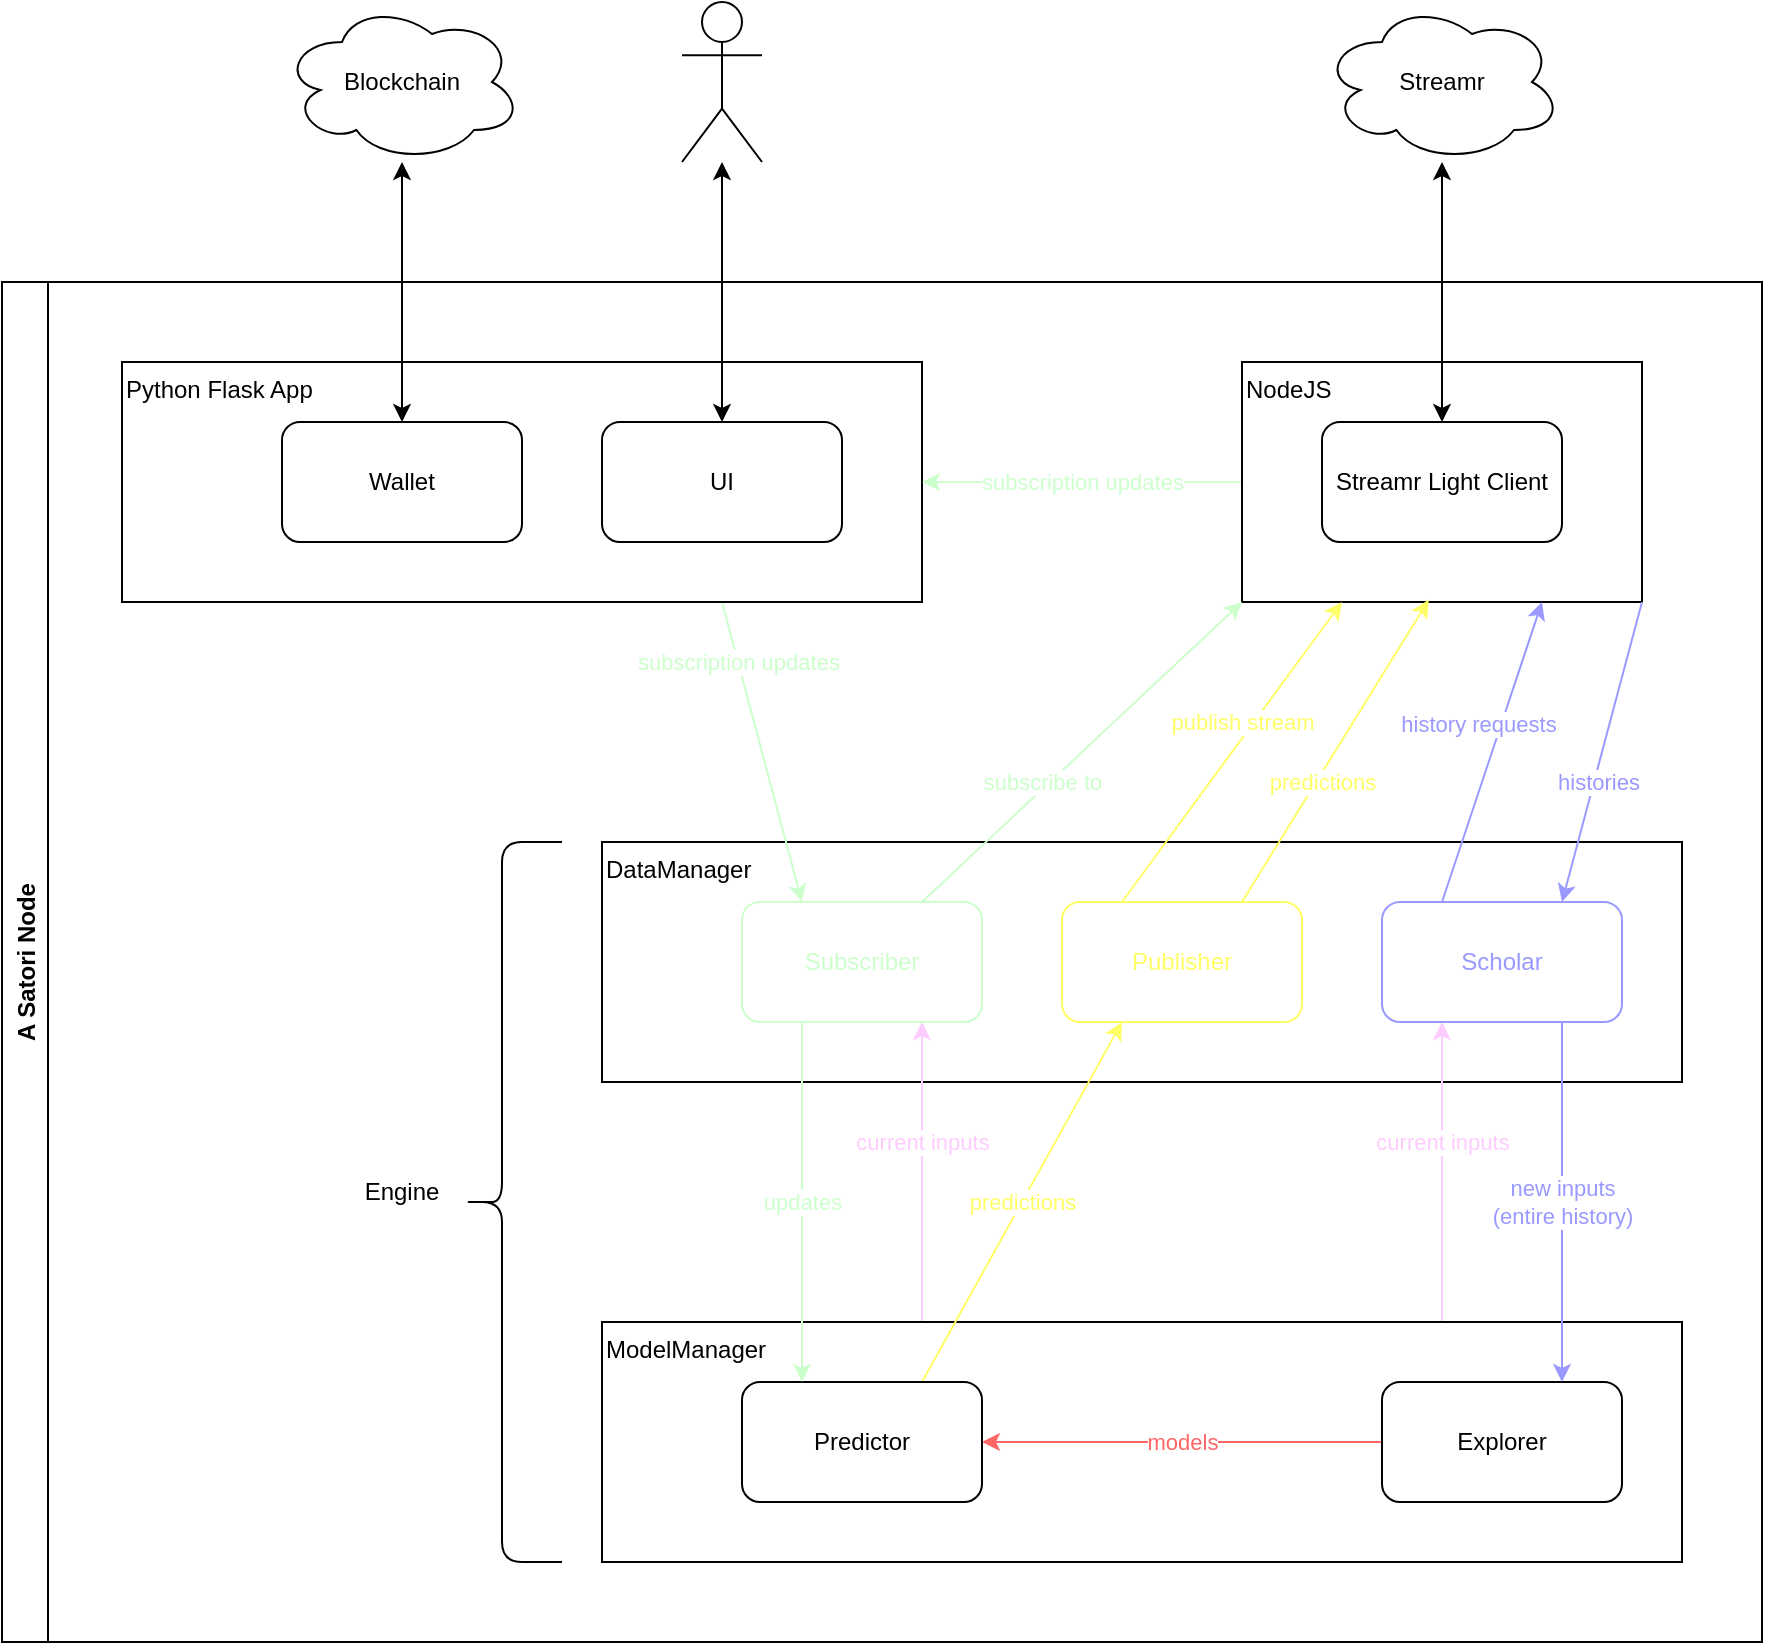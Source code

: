 <mxfile>
    <diagram id="AnMDn8guutcr-QvqUZM-" name="Page-1">
        <mxGraphModel dx="1781" dy="1672" grid="0" gridSize="10" guides="0" tooltips="1" connect="1" arrows="1" fold="1" page="0" pageScale="1" pageWidth="850" pageHeight="1100" math="0" shadow="0">
            <root>
                <mxCell id="0"/>
                <mxCell id="1" parent="0"/>
                <mxCell id="41" value="" style="shape=umlActor;verticalLabelPosition=bottom;verticalAlign=top;html=1;outlineConnect=0;" vertex="1" parent="1">
                    <mxGeometry x="480" y="-1100" width="40" height="80" as="geometry"/>
                </mxCell>
                <mxCell id="47" value="Streamr" style="ellipse;shape=cloud;whiteSpace=wrap;html=1;" vertex="1" parent="1">
                    <mxGeometry x="800" y="-1100" width="120" height="80" as="geometry"/>
                </mxCell>
                <mxCell id="49" value="Blockchain" style="ellipse;shape=cloud;whiteSpace=wrap;html=1;" vertex="1" parent="1">
                    <mxGeometry x="280" y="-1100" width="120" height="80" as="geometry"/>
                </mxCell>
                <mxCell id="68" value="A Satori Node" style="swimlane;horizontal=0;" vertex="1" parent="1">
                    <mxGeometry x="140" y="-960" width="880" height="680" as="geometry"/>
                </mxCell>
                <mxCell id="18" value="DataManager" style="rounded=0;whiteSpace=wrap;html=1;align=left;verticalAlign=top;" vertex="1" parent="68">
                    <mxGeometry x="300" y="280" width="540" height="120" as="geometry"/>
                </mxCell>
                <mxCell id="73" value="&lt;font color=&quot;#ffccff&quot;&gt;current inputs&lt;/font&gt;" style="edgeStyle=none;html=1;exitX=0.25;exitY=0;exitDx=0;exitDy=0;entryX=0.25;entryY=1;entryDx=0;entryDy=0;fontColor=#CCFFCC;startArrow=none;startFill=0;endArrow=classic;endFill=1;strokeColor=#FFCCFF;" edge="1" parent="68" source="6" target="4">
                    <mxGeometry x="0.333" relative="1" as="geometry">
                        <mxPoint as="offset"/>
                    </mxGeometry>
                </mxCell>
                <mxCell id="74" value="&lt;font color=&quot;#ffccff&quot;&gt;current inputs&lt;/font&gt;" style="edgeStyle=none;html=1;entryX=0.75;entryY=1;entryDx=0;entryDy=0;fontColor=#CCFFCC;startArrow=none;startFill=0;endArrow=classic;endFill=1;strokeColor=#FFCCFF;exitX=0.75;exitY=0;exitDx=0;exitDy=0;" edge="1" parent="68" source="5" target="2">
                    <mxGeometry x="0.333" relative="1" as="geometry">
                        <mxPoint as="offset"/>
                    </mxGeometry>
                </mxCell>
                <mxCell id="17" value="ModelManager" style="rounded=0;whiteSpace=wrap;html=1;align=left;verticalAlign=top;" vertex="1" parent="68">
                    <mxGeometry x="300" y="520" width="540" height="120" as="geometry"/>
                </mxCell>
                <mxCell id="2" value="&lt;font color=&quot;#ccffcc&quot;&gt;Subscriber&lt;/font&gt;" style="rounded=1;whiteSpace=wrap;html=1;strokeColor=#CCFFCC;" vertex="1" parent="68">
                    <mxGeometry x="370" y="310" width="120" height="60" as="geometry"/>
                </mxCell>
                <mxCell id="3" value="&lt;font color=&quot;#ffff66&quot;&gt;Publisher&lt;/font&gt;" style="rounded=1;whiteSpace=wrap;html=1;strokeColor=#FFFF66;" vertex="1" parent="68">
                    <mxGeometry x="530" y="310" width="120" height="60" as="geometry"/>
                </mxCell>
                <mxCell id="4" value="&lt;font color=&quot;#9999ff&quot;&gt;Scholar&lt;/font&gt;" style="rounded=1;whiteSpace=wrap;html=1;strokeColor=#9999FF;" vertex="1" parent="68">
                    <mxGeometry x="690" y="310" width="120" height="60" as="geometry"/>
                </mxCell>
                <mxCell id="21" value="&lt;font color=&quot;#ffff66&quot;&gt;predictions&lt;/font&gt;" style="edgeStyle=none;html=1;entryX=0.25;entryY=1;entryDx=0;entryDy=0;strokeColor=#FFFF66;exitX=0.75;exitY=0;exitDx=0;exitDy=0;" edge="1" parent="68" source="5" target="3">
                    <mxGeometry relative="1" as="geometry">
                        <mxPoint as="offset"/>
                    </mxGeometry>
                </mxCell>
                <mxCell id="5" value="Predictor" style="rounded=1;whiteSpace=wrap;html=1;" vertex="1" parent="68">
                    <mxGeometry x="370" y="550" width="120" height="60" as="geometry"/>
                </mxCell>
                <mxCell id="13" value="&lt;font color=&quot;#ff6666&quot;&gt;models&lt;/font&gt;" style="edgeStyle=none;html=1;strokeColor=#FF6666;" edge="1" parent="68" source="6" target="5">
                    <mxGeometry relative="1" as="geometry"/>
                </mxCell>
                <mxCell id="6" value="Explorer" style="rounded=1;whiteSpace=wrap;html=1;" vertex="1" parent="68">
                    <mxGeometry x="690" y="550" width="120" height="60" as="geometry"/>
                </mxCell>
                <mxCell id="14" value="&lt;font color=&quot;#9999ff&quot;&gt;new inputs&lt;br&gt;(entire history)&lt;/font&gt;" style="edgeStyle=none;html=1;entryX=0.75;entryY=0;entryDx=0;entryDy=0;exitX=0.75;exitY=1;exitDx=0;exitDy=0;strokeColor=#9999FF;" edge="1" parent="68" source="4" target="6">
                    <mxGeometry relative="1" as="geometry">
                        <mxPoint as="offset"/>
                    </mxGeometry>
                </mxCell>
                <mxCell id="11" value="&lt;font color=&quot;#ccffcc&quot;&gt;updates&lt;/font&gt;" style="endArrow=classic;html=1;exitX=0.25;exitY=1;exitDx=0;exitDy=0;entryX=0.25;entryY=0;entryDx=0;entryDy=0;strokeColor=#CCFFCC;" edge="1" parent="68" source="2" target="5">
                    <mxGeometry width="50" height="50" relative="1" as="geometry">
                        <mxPoint x="530" y="580" as="sourcePoint"/>
                        <mxPoint x="580" y="530" as="targetPoint"/>
                        <mxPoint as="offset"/>
                    </mxGeometry>
                </mxCell>
                <mxCell id="51" value="&lt;font color=&quot;#ccffcc&quot;&gt;subscription updates&lt;/font&gt;" style="edgeStyle=none;html=1;exitX=0.75;exitY=1;exitDx=0;exitDy=0;startArrow=none;startFill=0;endArrow=classic;endFill=1;entryX=0.25;entryY=0;entryDx=0;entryDy=0;strokeColor=#CCFFCC;" edge="1" parent="68" source="29" target="2">
                    <mxGeometry x="-0.6" relative="1" as="geometry">
                        <mxPoint x="420" y="530" as="targetPoint"/>
                        <mxPoint as="offset"/>
                    </mxGeometry>
                </mxCell>
                <mxCell id="29" value="Python Flask App" style="rounded=0;whiteSpace=wrap;html=1;align=left;verticalAlign=top;" vertex="1" parent="68">
                    <mxGeometry x="60" y="40" width="400" height="120" as="geometry"/>
                </mxCell>
                <mxCell id="37" value="&lt;font color=&quot;#ccffcc&quot;&gt;subscription updates&lt;/font&gt;" style="edgeStyle=none;html=1;entryX=1;entryY=0.5;entryDx=0;entryDy=0;startArrow=none;startFill=0;endArrow=classic;endFill=1;exitX=0;exitY=0.5;exitDx=0;exitDy=0;strokeColor=#CCFFCC;" edge="1" parent="68" source="34" target="29">
                    <mxGeometry relative="1" as="geometry"/>
                </mxCell>
                <mxCell id="34" value="NodeJS" style="rounded=0;whiteSpace=wrap;html=1;align=left;verticalAlign=top;" vertex="1" parent="68">
                    <mxGeometry x="620" y="40" width="200" height="120" as="geometry"/>
                </mxCell>
                <mxCell id="56" value="" style="shape=curlyBracket;whiteSpace=wrap;html=1;rounded=1;flipH=1;size=0.4;rotation=-180;" vertex="1" parent="68">
                    <mxGeometry x="230" y="280" width="50" height="360" as="geometry"/>
                </mxCell>
                <mxCell id="57" value="Engine" style="text;html=1;strokeColor=none;fillColor=none;align=center;verticalAlign=middle;whiteSpace=wrap;rounded=0;" vertex="1" parent="68">
                    <mxGeometry x="170" y="440" width="60" height="30" as="geometry"/>
                </mxCell>
                <mxCell id="55" value="&lt;font color=&quot;#ccffcc&quot;&gt;subscribe to&lt;/font&gt;" style="edgeStyle=none;html=1;exitX=0.75;exitY=0;exitDx=0;exitDy=0;startArrow=none;startFill=0;endArrow=classic;endFill=1;entryX=0;entryY=1;entryDx=0;entryDy=0;strokeColor=#CCFFCC;" edge="1" parent="68" source="2" target="34">
                    <mxGeometry x="-0.227" y="3" relative="1" as="geometry">
                        <mxPoint as="offset"/>
                    </mxGeometry>
                </mxCell>
                <mxCell id="54" value="&lt;font color=&quot;#ffff66&quot;&gt;predictions&lt;/font&gt;" style="edgeStyle=none;html=1;startArrow=none;startFill=0;endArrow=classic;endFill=1;exitX=0.75;exitY=0;exitDx=0;exitDy=0;entryX=0.467;entryY=0.991;entryDx=0;entryDy=0;entryPerimeter=0;strokeColor=#FFFF66;" edge="1" parent="68" source="3" target="34">
                    <mxGeometry x="-0.189" y="-2" relative="1" as="geometry">
                        <mxPoint as="offset"/>
                    </mxGeometry>
                </mxCell>
                <mxCell id="53" value="&lt;font color=&quot;#9999ff&quot;&gt;history requests&lt;/font&gt;" style="edgeStyle=none;html=1;exitX=0.25;exitY=0;exitDx=0;exitDy=0;startArrow=none;startFill=0;endArrow=classic;endFill=1;entryX=0.75;entryY=1;entryDx=0;entryDy=0;strokeColor=#9999FF;" edge="1" parent="68" source="4" target="34">
                    <mxGeometry x="0.147" y="11" relative="1" as="geometry">
                        <mxPoint as="offset"/>
                    </mxGeometry>
                </mxCell>
                <mxCell id="52" value="&lt;font color=&quot;#9999ff&quot;&gt;histories&lt;/font&gt;" style="edgeStyle=none;html=1;entryX=0.75;entryY=0;entryDx=0;entryDy=0;startArrow=none;startFill=0;endArrow=classic;endFill=1;exitX=1;exitY=1;exitDx=0;exitDy=0;strokeColor=#9999FF;" edge="1" parent="68" source="34" target="4">
                    <mxGeometry x="0.19" y="2" relative="1" as="geometry">
                        <mxPoint as="offset"/>
                    </mxGeometry>
                </mxCell>
                <mxCell id="58" value="UI" style="rounded=1;whiteSpace=wrap;html=1;" vertex="1" parent="68">
                    <mxGeometry x="300" y="70" width="120" height="60" as="geometry"/>
                </mxCell>
                <mxCell id="65" value="Streamr Light Client" style="rounded=1;whiteSpace=wrap;html=1;" vertex="1" parent="68">
                    <mxGeometry x="660" y="70" width="120" height="60" as="geometry"/>
                </mxCell>
                <mxCell id="66" value="Wallet" style="rounded=1;whiteSpace=wrap;html=1;" vertex="1" parent="68">
                    <mxGeometry x="140" y="70" width="120" height="60" as="geometry"/>
                </mxCell>
                <mxCell id="33" value="&lt;font color=&quot;#ffff66&quot;&gt;publish stream&lt;/font&gt;" style="edgeStyle=none;html=1;endArrow=classic;endFill=1;startArrow=none;startFill=0;exitX=0.25;exitY=0;exitDx=0;exitDy=0;entryX=0.25;entryY=1;entryDx=0;entryDy=0;strokeColor=#FFFF66;" edge="1" parent="68" source="3" target="34">
                    <mxGeometry x="0.162" y="5" relative="1" as="geometry">
                        <mxPoint as="offset"/>
                    </mxGeometry>
                </mxCell>
                <mxCell id="64" style="edgeStyle=none;html=1;startArrow=classic;startFill=1;endArrow=classic;endFill=1;exitX=0.5;exitY=0;exitDx=0;exitDy=0;" edge="1" parent="1" source="65" target="47">
                    <mxGeometry relative="1" as="geometry"/>
                </mxCell>
                <mxCell id="67" style="edgeStyle=none;html=1;startArrow=classic;startFill=1;endArrow=classic;endFill=1;" edge="1" parent="1" source="58" target="41">
                    <mxGeometry relative="1" as="geometry"/>
                </mxCell>
                <mxCell id="59" style="edgeStyle=none;html=1;startArrow=classic;startFill=1;endArrow=classic;endFill=1;exitX=0.5;exitY=0;exitDx=0;exitDy=0;" edge="1" parent="1" source="66" target="49">
                    <mxGeometry relative="1" as="geometry"/>
                </mxCell>
            </root>
        </mxGraphModel>
    </diagram>
</mxfile>